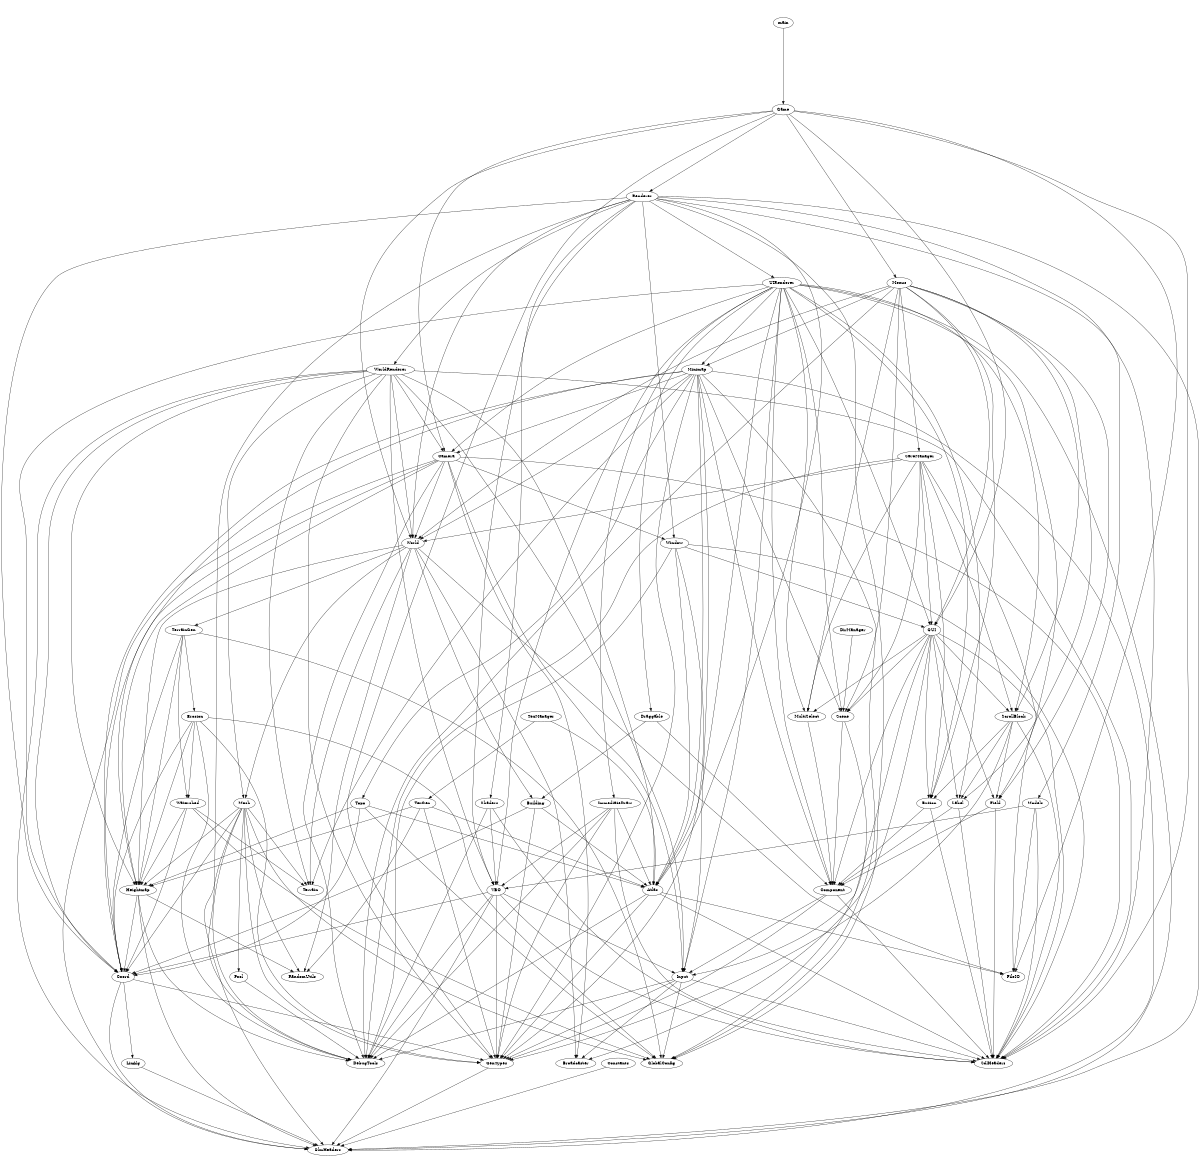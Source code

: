 digraph "source tree" {
    overlap=scale;
    size="8,10";
    ratio="fill";
    fontsize="16";
    fontname="Helvetica";
	clusterrank="local";
	"VBO" -> "GenTypes"
	"Renderer" -> "DebugTools"
	"Topo" -> "Heightmap"
	"Game" -> "SdlHeaders"
	"Heightmap" -> "DebugTools"
	"Renderer" -> "Atlas"
	"Heightmap" -> "GlmHeaders"
	"VBO" -> "GlmHeaders"
	"Coord" -> "LinAlg"
	"VBO" -> "DebugTools"
	"ScrollBlock" -> "Field"
	"Erosion" -> "GlobalConfig"
	"Topo" -> "GlobalConfig"
	"Renderer" -> "Models"
	"TerrainGen" -> "Heightmap"
	"Mesh" -> "DebugTools"
	"WorldRenderer" -> "Input"
	"Heightmap" -> "RandomUtils"
	"UIRenderer" -> "Label"
	"Atlas" -> "GenTypes"
	"Renderer" -> "VBO"
	"Mesh" -> "Terrain"
	"GUI" -> "MultiSelect"
	"Renderer" -> "Window"
	"Camera" -> "GlmHeaders"
	"Mesh" -> "RandomUtils"
	"TexGen" -> "Heightmap"
	"WorldRenderer" -> "GlmHeaders"
	"Menus" -> "GUI"
	"UIRenderer" -> "ImmediateDraw"
	"Input" -> "Broadcaster"
	"UIRenderer" -> "Draggable"
	"Atlas" -> "DebugTools"
	"Erosion" -> "GenTypes"
	"WorldRenderer" -> "Heightmap"
	"Minimap" -> "Terrain"
	"Component" -> "GenTypes"
	"TerrainGen" -> "GlobalConfig"
	"Input" -> "DebugTools"
	"Game" -> "GenTypes"
	"TexManager" -> "TexGen"
	"World" -> "Mesh"
	"MultiSelect" -> "Component"
	"Window" -> "Atlas"
	"Mesh" -> "Heightmap"
	"TexGen" -> "RandomUtils"
	"Game" -> "Renderer"
	"UIRenderer" -> "Atlas"
	"Menus" -> "SaveManager"
	"TerrainGen" -> "Erosion"
	"Draggable" -> "Building"
	"UIRenderer" -> "VBO"
	"GUI" -> "Input"
	"ImmediateDraw" -> "VBO"
	"World" -> "Heightmap"
	"Menus" -> "ScrollBlock"
	"SaveManager" -> "ScrollBlock"
	"Erosion" -> "Watershed"
	"Window" -> "GenTypes"
	"VBO" -> "SdlHeaders"
	"Component" -> "Input"
	"Pool" -> "DebugTools"
	"Models" -> "FileIO"
	"WorldRenderer" -> "Coord"
	"Renderer" -> "UIRenderer"
	"VBO" -> "Input"
	"DirManager" -> "Scene"
	"UIRenderer" -> "Input"
	"Minimap" -> "Heightmap"
	"Minimap" -> "GenTypes"
	"Minimap" -> "GlobalConfig"
	"Minimap" -> "World"
	"Camera" -> "DebugTools"
	"Shaders" -> "SdlHeaders"
	"World" -> "FileIO"
	"World" -> "Broadcaster"
	"Renderer" -> "SdlHeaders"
	"Shaders" -> "DebugTools"
	"Camera" -> "Window"
	"UIRenderer" -> "ScrollBlock"
	"Minimap" -> "Input"
	"Menus" -> "Label"
	"Coord" -> "GlmHeaders"
	"WorldRenderer" -> "Atlas"
	"SaveManager" -> "MultiSelect"
	"Atlas" -> "SdlHeaders"
	"WorldRenderer" -> "World"
	"Menus" -> "Minimap"
	"Minimap" -> "Coord"
	"WorldRenderer" -> "Terrain"
	"Menus" -> "World"
	"Renderer" -> "Coord"
	"LinAlg" -> "GlmHeaders"
	"Label" -> "SdlHeaders"
	"Mesh" -> "Pool"
	"GUI" -> "Component"
	"Models" -> "SdlHeaders"
	"Minimap" -> "Scene"
	"Camera" -> "Broadcaster"
	"Renderer" -> "GlobalConfig"
	"Topo" -> "Coord"
	"ImmediateDraw" -> "GenTypes"
	"Game" -> "World"
	"Camera" -> "Heightmap"
	"Watershed" -> "Terrain"
	"Input" -> "GlobalConfig"
	"GUI" -> "Field"
	"UIRenderer" -> "Coord"
	"UIRenderer" -> "Minimap"
	"GUI" -> "Scene"
	"World" -> "Terrain"
	"Label" -> "Component"
	"Field" -> "Component"
	"ScrollBlock" -> "SdlHeaders"
	"UIRenderer" -> "Component"
	"Game" -> "Camera"
	"Input" -> "SdlHeaders"
	"Mesh" -> "Coord"
	"ScrollBlock" -> "Label"
	"UIRenderer" -> "GUI"
	"WorldRenderer" -> "Mesh"
	"main" -> "Game"
	"UIRenderer" -> "MultiSelect"
	"ImmediateDraw" -> "Atlas"
	"Menus" -> "DebugTools"
	"Menus" -> "Scene"
	"Game" -> "FileIO"
	"World" -> "TerrainGen"
	"Erosion" -> "Coord"
	"Draggable" -> "Component"
	"WorldRenderer" -> "SdlHeaders"
	"Building" -> "GenTypes"
	"Renderer" -> "WorldRenderer"
	"Button" -> "SdlHeaders"
	"World" -> "RandomUtils"
	"Coord" -> "GenTypes"
	"Minimap" -> "Component"
	"GUI" -> "Button"
	"Watershed" -> "Heightmap"
	"Mesh" -> "GlobalConfig"
	"SaveManager" -> "DebugTools"
	"TexGen" -> "GenTypes"
	"Component" -> "SdlHeaders"
	"Scene" -> "GlobalConfig"
	"TexManager" -> "Atlas"
	"Menus" -> "Button"
	"UIRenderer" -> "Button"
	"ImmediateDraw" -> "DebugTools"
	"SaveManager" -> "Scene"
	"Input" -> "GenTypes"
	"Scene" -> "Component"
	"Mesh" -> "GlmHeaders"
	"Topo" -> "Atlas"
	"Minimap" -> "Atlas"
	"TerrainGen" -> "Coord"
	"World" -> "Building"
	"UIRenderer" -> "Scene"
	"Constants" -> "GlmHeaders"
	"Renderer" -> "World"
	"Camera" -> "World"
	"Erosion" -> "Heightmap"
	"Camera" -> "SdlHeaders"
	"GUI" -> "SdlHeaders"
	"Watershed" -> "Coord"
	"ScrollBlock" -> "GenTypes"
	"TerrainGen" -> "Watershed"
	"VBO" -> "Coord"
	"Building" -> "Coord"
	"Window" -> "SdlHeaders"
	"GUI" -> "Broadcaster"
	"TexGen" -> "Atlas"
	"GUI" -> "Label"
	"Window" -> "GUI"
	"Camera" -> "Input"
	"Game" -> "GUI"
	"WorldRenderer" -> "Camera"
	"Watershed" -> "GlobalConfig"
	"UIRenderer" -> "Field"
	"Window" -> "DebugTools"
	"GenTypes" -> "GlmHeaders"
	"Camera" -> "Coord"
	"SaveManager" -> "Button"
	"UIRenderer" -> "Camera"
	"UIRenderer" -> "GlmHeaders"
	"Menus" -> "Field"
	"Minimap" -> "Camera"
	"GUI" -> "ScrollBlock"
	"Field" -> "SdlHeaders"
	"Heightmap" -> "Coord"
	"Renderer" -> "Shaders"
	"SaveManager" -> "GUI"
	"Mesh" -> "GenTypes"
	"ImmediateDraw" -> "SdlHeaders"
	"Shaders" -> "VBO"
	"WorldRenderer" -> "VBO"
	"SaveManager" -> "FileIO"
	"Models" -> "VBO"
	"Atlas" -> "FileIO"
	"Button" -> "Component"
	"Game" -> "Menus"
	"SaveManager" -> "World"
	"Minimap" -> "Topo"
	"Minimap" -> "GlmHeaders"
	"Erosion" -> "DebugTools"
	"Renderer" -> "GlmHeaders"
	"Menus" -> "MultiSelect"
	"WorldRenderer" -> "GenTypes"
	"Building" -> "Atlas"
	"ScrollBlock" -> "Button"
}
